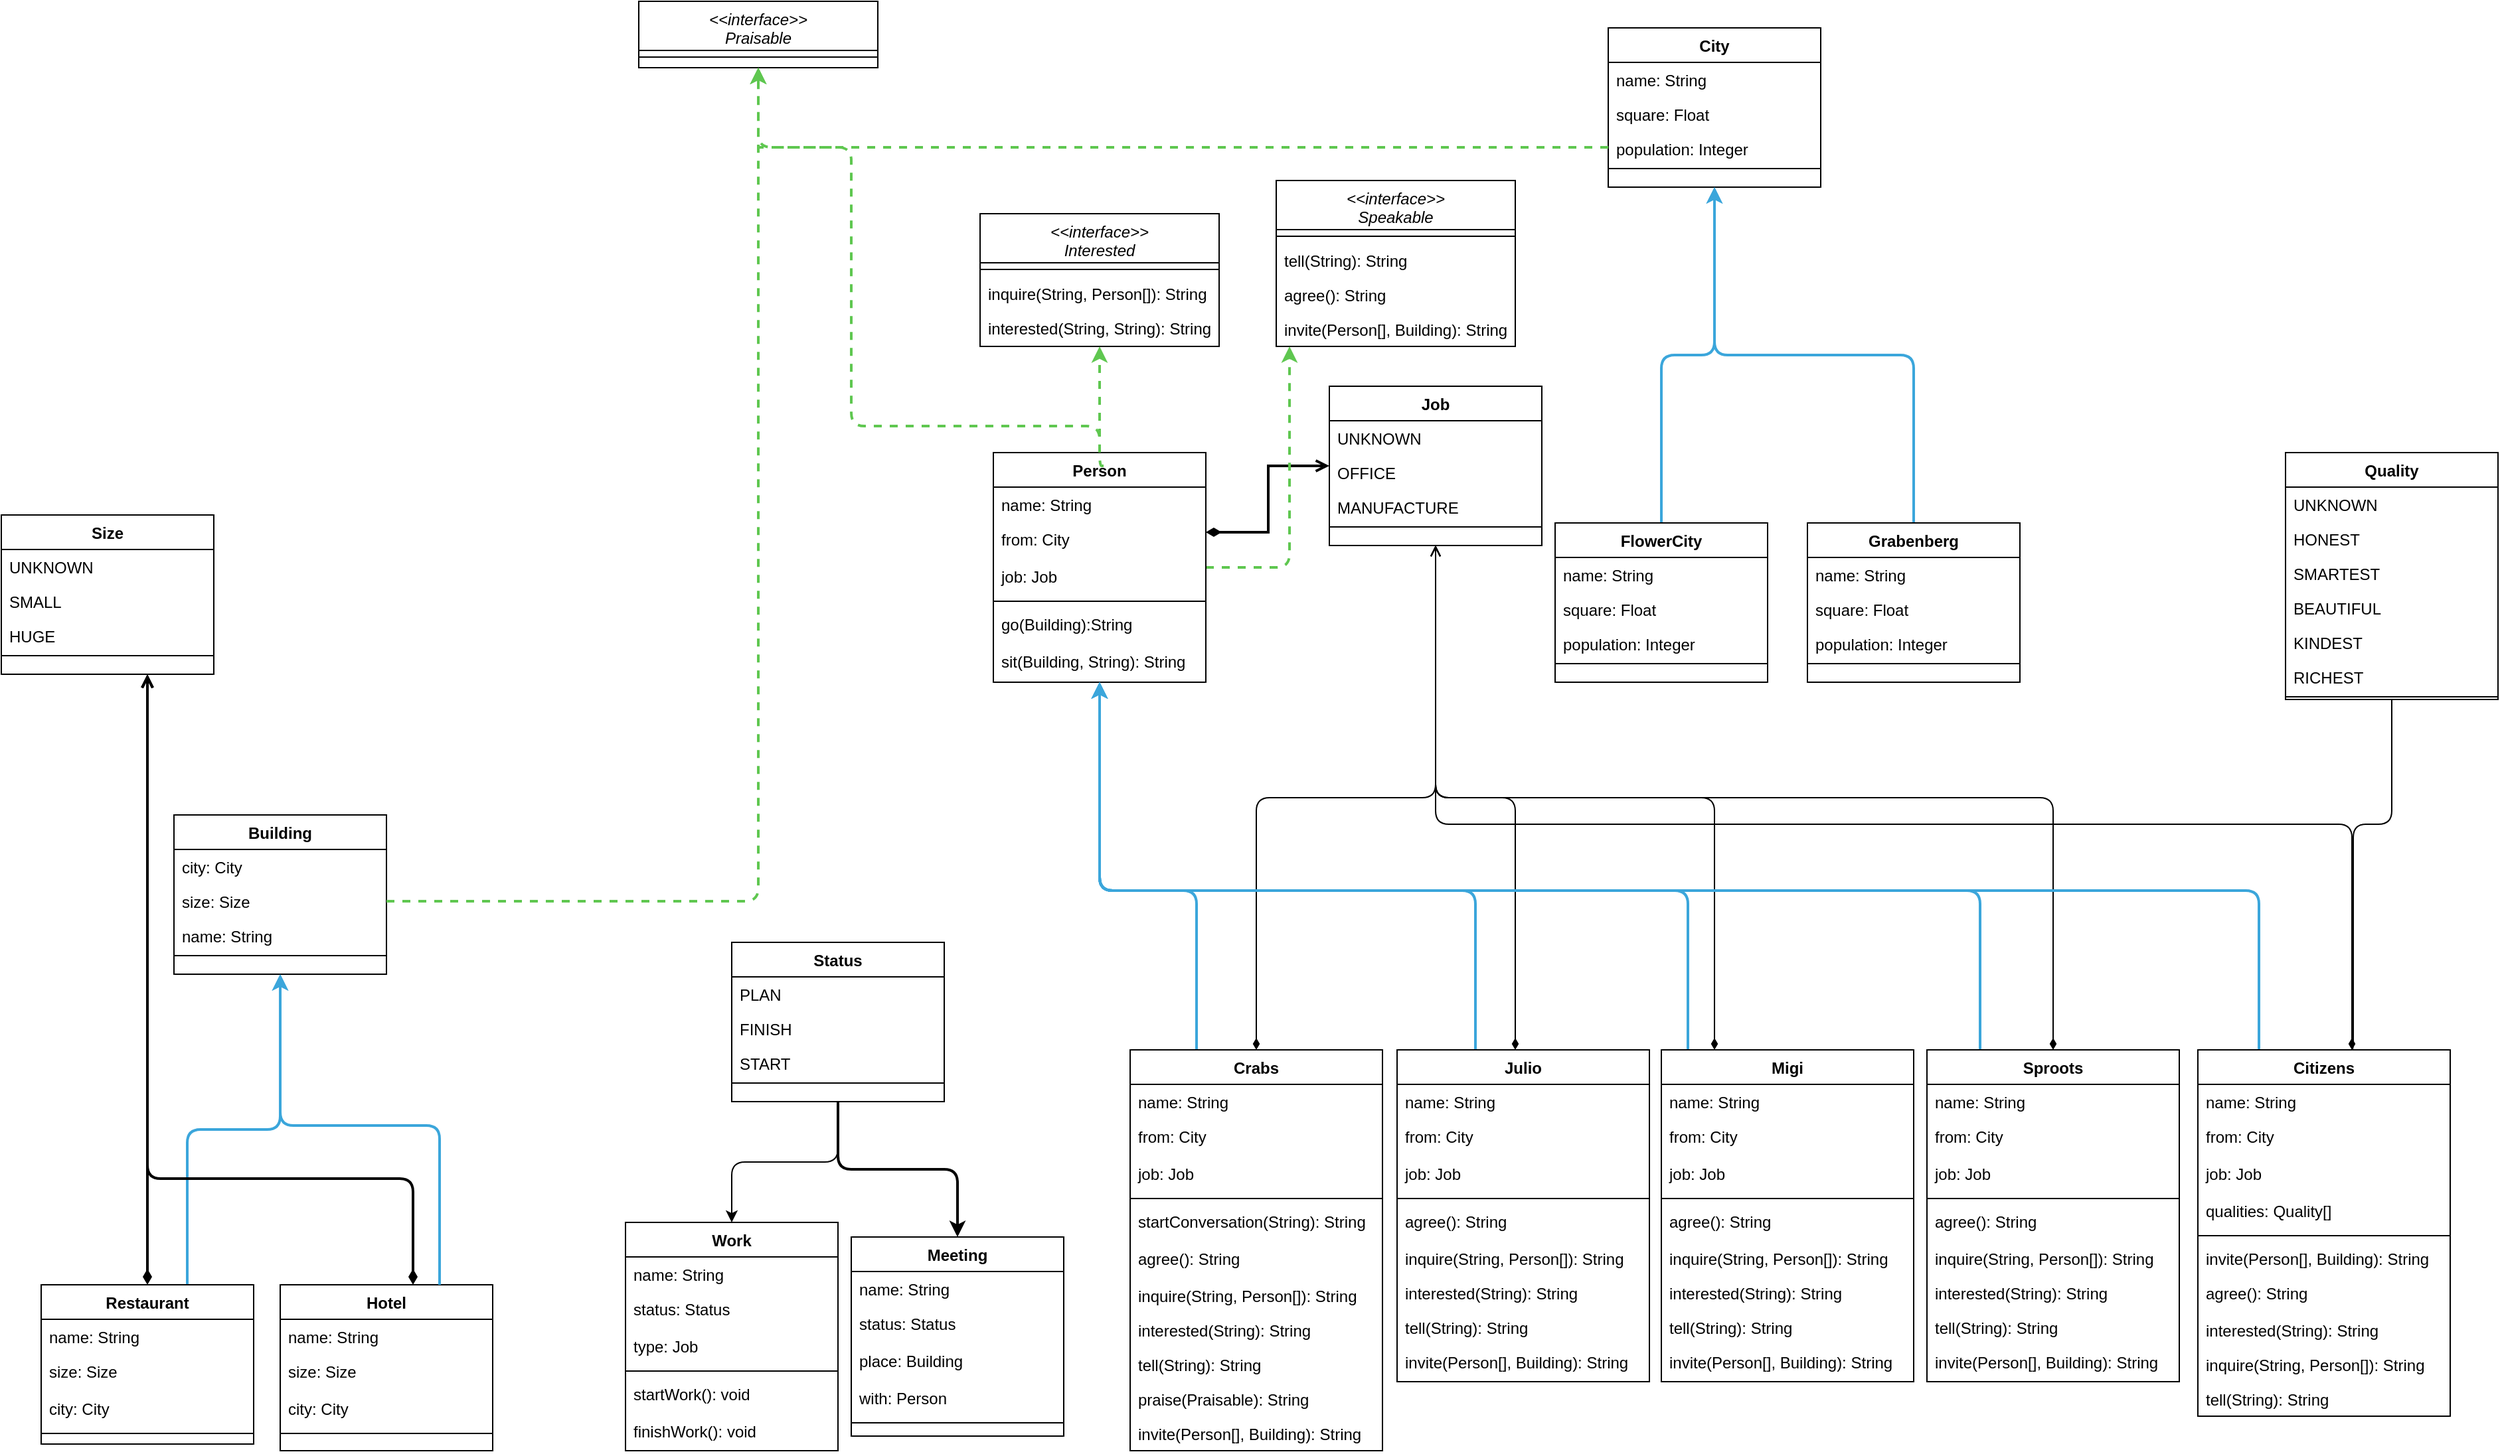 <mxfile version="21.3.0" type="device">
  <diagram id="C5RBs43oDa-KdzZeNtuy" name="Page-1">
    <mxGraphModel dx="2600" dy="1290" grid="1" gridSize="10" guides="1" tooltips="1" connect="1" arrows="1" fold="1" page="1" pageScale="1" pageWidth="827" pageHeight="1169" math="0" shadow="0">
      <root>
        <mxCell id="WIyWlLk6GJQsqaUBKTNV-0" />
        <mxCell id="WIyWlLk6GJQsqaUBKTNV-1" parent="WIyWlLk6GJQsqaUBKTNV-0" />
        <mxCell id="zkfFHV4jXpPFQw0GAbJ--0" value="Size" style="swimlane;fontStyle=1;align=center;verticalAlign=top;childLayout=stackLayout;horizontal=1;startSize=26;horizontalStack=0;resizeParent=1;resizeLast=0;collapsible=1;marginBottom=0;rounded=0;shadow=0;strokeWidth=1;" parent="WIyWlLk6GJQsqaUBKTNV-1" vertex="1">
          <mxGeometry x="80" y="427" width="160" height="120" as="geometry">
            <mxRectangle x="230" y="140" width="160" height="26" as="alternateBounds" />
          </mxGeometry>
        </mxCell>
        <mxCell id="zkfFHV4jXpPFQw0GAbJ--1" value="UNKNOWN" style="text;align=left;verticalAlign=top;spacingLeft=4;spacingRight=4;overflow=hidden;rotatable=0;points=[[0,0.5],[1,0.5]];portConstraint=eastwest;" parent="zkfFHV4jXpPFQw0GAbJ--0" vertex="1">
          <mxGeometry y="26" width="160" height="26" as="geometry" />
        </mxCell>
        <mxCell id="zkfFHV4jXpPFQw0GAbJ--2" value="SMALL" style="text;align=left;verticalAlign=top;spacingLeft=4;spacingRight=4;overflow=hidden;rotatable=0;points=[[0,0.5],[1,0.5]];portConstraint=eastwest;rounded=0;shadow=0;html=0;" parent="zkfFHV4jXpPFQw0GAbJ--0" vertex="1">
          <mxGeometry y="52" width="160" height="26" as="geometry" />
        </mxCell>
        <mxCell id="zkfFHV4jXpPFQw0GAbJ--3" value="HUGE" style="text;align=left;verticalAlign=top;spacingLeft=4;spacingRight=4;overflow=hidden;rotatable=0;points=[[0,0.5],[1,0.5]];portConstraint=eastwest;rounded=0;shadow=0;html=0;" parent="zkfFHV4jXpPFQw0GAbJ--0" vertex="1">
          <mxGeometry y="78" width="160" height="26" as="geometry" />
        </mxCell>
        <mxCell id="zkfFHV4jXpPFQw0GAbJ--4" value="" style="line;html=1;strokeWidth=1;align=left;verticalAlign=middle;spacingTop=-1;spacingLeft=3;spacingRight=3;rotatable=0;labelPosition=right;points=[];portConstraint=eastwest;" parent="zkfFHV4jXpPFQw0GAbJ--0" vertex="1">
          <mxGeometry y="104" width="160" height="4" as="geometry" />
        </mxCell>
        <mxCell id="5DvUG2Ao3t7L5OrohPpo-144" style="edgeStyle=orthogonalEdgeStyle;rounded=1;orthogonalLoop=1;jettySize=auto;html=1;entryX=0.5;entryY=1;entryDx=0;entryDy=0;fillColor=#dae8fc;strokeColor=#3BA6DB;strokeWidth=2;" edge="1" parent="WIyWlLk6GJQsqaUBKTNV-1" source="zkfFHV4jXpPFQw0GAbJ--6" target="5DvUG2Ao3t7L5OrohPpo-0">
          <mxGeometry relative="1" as="geometry">
            <Array as="points">
              <mxPoint x="220" y="890" />
              <mxPoint x="290" y="890" />
            </Array>
          </mxGeometry>
        </mxCell>
        <mxCell id="zkfFHV4jXpPFQw0GAbJ--6" value="Restaurant" style="swimlane;fontStyle=1;align=center;verticalAlign=top;childLayout=stackLayout;horizontal=1;startSize=26;horizontalStack=0;resizeParent=1;resizeLast=0;collapsible=1;marginBottom=0;rounded=0;shadow=0;strokeWidth=1;" parent="WIyWlLk6GJQsqaUBKTNV-1" vertex="1">
          <mxGeometry x="110" y="1007" width="160" height="120" as="geometry">
            <mxRectangle x="130" y="380" width="160" height="26" as="alternateBounds" />
          </mxGeometry>
        </mxCell>
        <mxCell id="zkfFHV4jXpPFQw0GAbJ--7" value="name: String" style="text;align=left;verticalAlign=top;spacingLeft=4;spacingRight=4;overflow=hidden;rotatable=0;points=[[0,0.5],[1,0.5]];portConstraint=eastwest;" parent="zkfFHV4jXpPFQw0GAbJ--6" vertex="1">
          <mxGeometry y="26" width="160" height="26" as="geometry" />
        </mxCell>
        <mxCell id="zkfFHV4jXpPFQw0GAbJ--8" value="size: Size" style="text;align=left;verticalAlign=top;spacingLeft=4;spacingRight=4;overflow=hidden;rotatable=0;points=[[0,0.5],[1,0.5]];portConstraint=eastwest;rounded=0;shadow=0;html=0;" parent="zkfFHV4jXpPFQw0GAbJ--6" vertex="1">
          <mxGeometry y="52" width="160" height="28" as="geometry" />
        </mxCell>
        <mxCell id="5DvUG2Ao3t7L5OrohPpo-5" value="city: City" style="text;align=left;verticalAlign=top;spacingLeft=4;spacingRight=4;overflow=hidden;rotatable=0;points=[[0,0.5],[1,0.5]];portConstraint=eastwest;rounded=0;shadow=0;html=0;" vertex="1" parent="zkfFHV4jXpPFQw0GAbJ--6">
          <mxGeometry y="80" width="160" height="28" as="geometry" />
        </mxCell>
        <mxCell id="zkfFHV4jXpPFQw0GAbJ--9" value="" style="line;html=1;strokeWidth=1;align=left;verticalAlign=middle;spacingTop=-1;spacingLeft=3;spacingRight=3;rotatable=0;labelPosition=right;points=[];portConstraint=eastwest;" parent="zkfFHV4jXpPFQw0GAbJ--6" vertex="1">
          <mxGeometry y="108" width="160" height="8" as="geometry" />
        </mxCell>
        <mxCell id="5DvUG2Ao3t7L5OrohPpo-0" value="Building" style="swimlane;fontStyle=1;align=center;verticalAlign=top;childLayout=stackLayout;horizontal=1;startSize=26;horizontalStack=0;resizeParent=1;resizeLast=0;collapsible=1;marginBottom=0;rounded=0;shadow=0;strokeWidth=1;" vertex="1" parent="WIyWlLk6GJQsqaUBKTNV-1">
          <mxGeometry x="210" y="653" width="160" height="120" as="geometry">
            <mxRectangle x="230" y="140" width="160" height="26" as="alternateBounds" />
          </mxGeometry>
        </mxCell>
        <mxCell id="5DvUG2Ao3t7L5OrohPpo-1" value="city: City   &#xa;" style="text;align=left;verticalAlign=top;spacingLeft=4;spacingRight=4;overflow=hidden;rotatable=0;points=[[0,0.5],[1,0.5]];portConstraint=eastwest;" vertex="1" parent="5DvUG2Ao3t7L5OrohPpo-0">
          <mxGeometry y="26" width="160" height="26" as="geometry" />
        </mxCell>
        <mxCell id="5DvUG2Ao3t7L5OrohPpo-2" value="size: Size" style="text;align=left;verticalAlign=top;spacingLeft=4;spacingRight=4;overflow=hidden;rotatable=0;points=[[0,0.5],[1,0.5]];portConstraint=eastwest;rounded=0;shadow=0;html=0;" vertex="1" parent="5DvUG2Ao3t7L5OrohPpo-0">
          <mxGeometry y="52" width="160" height="26" as="geometry" />
        </mxCell>
        <mxCell id="5DvUG2Ao3t7L5OrohPpo-3" value="name: String" style="text;align=left;verticalAlign=top;spacingLeft=4;spacingRight=4;overflow=hidden;rotatable=0;points=[[0,0.5],[1,0.5]];portConstraint=eastwest;rounded=0;shadow=0;html=0;" vertex="1" parent="5DvUG2Ao3t7L5OrohPpo-0">
          <mxGeometry y="78" width="160" height="26" as="geometry" />
        </mxCell>
        <mxCell id="5DvUG2Ao3t7L5OrohPpo-4" value="" style="line;html=1;strokeWidth=1;align=left;verticalAlign=middle;spacingTop=-1;spacingLeft=3;spacingRight=3;rotatable=0;labelPosition=right;points=[];portConstraint=eastwest;" vertex="1" parent="5DvUG2Ao3t7L5OrohPpo-0">
          <mxGeometry y="104" width="160" height="4" as="geometry" />
        </mxCell>
        <mxCell id="5DvUG2Ao3t7L5OrohPpo-6" value="Hotel" style="swimlane;fontStyle=1;align=center;verticalAlign=top;childLayout=stackLayout;horizontal=1;startSize=26;horizontalStack=0;resizeParent=1;resizeLast=0;collapsible=1;marginBottom=0;rounded=0;shadow=0;strokeWidth=1;" vertex="1" parent="WIyWlLk6GJQsqaUBKTNV-1">
          <mxGeometry x="290" y="1007" width="160" height="125" as="geometry">
            <mxRectangle x="130" y="380" width="160" height="26" as="alternateBounds" />
          </mxGeometry>
        </mxCell>
        <mxCell id="5DvUG2Ao3t7L5OrohPpo-7" value="name: String" style="text;align=left;verticalAlign=top;spacingLeft=4;spacingRight=4;overflow=hidden;rotatable=0;points=[[0,0.5],[1,0.5]];portConstraint=eastwest;" vertex="1" parent="5DvUG2Ao3t7L5OrohPpo-6">
          <mxGeometry y="26" width="160" height="26" as="geometry" />
        </mxCell>
        <mxCell id="5DvUG2Ao3t7L5OrohPpo-8" value="size: Size" style="text;align=left;verticalAlign=top;spacingLeft=4;spacingRight=4;overflow=hidden;rotatable=0;points=[[0,0.5],[1,0.5]];portConstraint=eastwest;rounded=0;shadow=0;html=0;" vertex="1" parent="5DvUG2Ao3t7L5OrohPpo-6">
          <mxGeometry y="52" width="160" height="28" as="geometry" />
        </mxCell>
        <mxCell id="5DvUG2Ao3t7L5OrohPpo-9" value="city: City" style="text;align=left;verticalAlign=top;spacingLeft=4;spacingRight=4;overflow=hidden;rotatable=0;points=[[0,0.5],[1,0.5]];portConstraint=eastwest;rounded=0;shadow=0;html=0;" vertex="1" parent="5DvUG2Ao3t7L5OrohPpo-6">
          <mxGeometry y="80" width="160" height="28" as="geometry" />
        </mxCell>
        <mxCell id="5DvUG2Ao3t7L5OrohPpo-10" value="" style="line;html=1;strokeWidth=1;align=left;verticalAlign=middle;spacingTop=-1;spacingLeft=3;spacingRight=3;rotatable=0;labelPosition=right;points=[];portConstraint=eastwest;" vertex="1" parent="5DvUG2Ao3t7L5OrohPpo-6">
          <mxGeometry y="108" width="160" height="8" as="geometry" />
        </mxCell>
        <mxCell id="5DvUG2Ao3t7L5OrohPpo-13" value="City" style="swimlane;fontStyle=1;align=center;verticalAlign=top;childLayout=stackLayout;horizontal=1;startSize=26;horizontalStack=0;resizeParent=1;resizeLast=0;collapsible=1;marginBottom=0;rounded=0;shadow=0;strokeWidth=1;" vertex="1" parent="WIyWlLk6GJQsqaUBKTNV-1">
          <mxGeometry x="1290" y="60" width="160" height="120" as="geometry">
            <mxRectangle x="230" y="140" width="160" height="26" as="alternateBounds" />
          </mxGeometry>
        </mxCell>
        <mxCell id="5DvUG2Ao3t7L5OrohPpo-14" value="name: String" style="text;align=left;verticalAlign=top;spacingLeft=4;spacingRight=4;overflow=hidden;rotatable=0;points=[[0,0.5],[1,0.5]];portConstraint=eastwest;" vertex="1" parent="5DvUG2Ao3t7L5OrohPpo-13">
          <mxGeometry y="26" width="160" height="26" as="geometry" />
        </mxCell>
        <mxCell id="5DvUG2Ao3t7L5OrohPpo-15" value="square: Float" style="text;align=left;verticalAlign=top;spacingLeft=4;spacingRight=4;overflow=hidden;rotatable=0;points=[[0,0.5],[1,0.5]];portConstraint=eastwest;rounded=0;shadow=0;html=0;" vertex="1" parent="5DvUG2Ao3t7L5OrohPpo-13">
          <mxGeometry y="52" width="160" height="26" as="geometry" />
        </mxCell>
        <mxCell id="5DvUG2Ao3t7L5OrohPpo-16" value="population: Integer " style="text;align=left;verticalAlign=top;spacingLeft=4;spacingRight=4;overflow=hidden;rotatable=0;points=[[0,0.5],[1,0.5]];portConstraint=eastwest;rounded=0;shadow=0;html=0;" vertex="1" parent="5DvUG2Ao3t7L5OrohPpo-13">
          <mxGeometry y="78" width="160" height="26" as="geometry" />
        </mxCell>
        <mxCell id="5DvUG2Ao3t7L5OrohPpo-17" value="" style="line;html=1;strokeWidth=1;align=left;verticalAlign=middle;spacingTop=-1;spacingLeft=3;spacingRight=3;rotatable=0;labelPosition=right;points=[];portConstraint=eastwest;" vertex="1" parent="5DvUG2Ao3t7L5OrohPpo-13">
          <mxGeometry y="104" width="160" height="4" as="geometry" />
        </mxCell>
        <mxCell id="5DvUG2Ao3t7L5OrohPpo-155" style="edgeStyle=orthogonalEdgeStyle;rounded=0;orthogonalLoop=1;jettySize=auto;html=1;endArrow=diamondThin;endFill=1;startArrow=open;startFill=0;strokeWidth=2;" edge="1" parent="WIyWlLk6GJQsqaUBKTNV-1" source="5DvUG2Ao3t7L5OrohPpo-18" target="5DvUG2Ao3t7L5OrohPpo-69">
          <mxGeometry relative="1" as="geometry">
            <Array as="points">
              <mxPoint x="1034" y="390" />
              <mxPoint x="1034" y="440" />
            </Array>
          </mxGeometry>
        </mxCell>
        <mxCell id="5DvUG2Ao3t7L5OrohPpo-18" value="Job" style="swimlane;fontStyle=1;align=center;verticalAlign=top;childLayout=stackLayout;horizontal=1;startSize=26;horizontalStack=0;resizeParent=1;resizeLast=0;collapsible=1;marginBottom=0;rounded=0;shadow=0;strokeWidth=1;" vertex="1" parent="WIyWlLk6GJQsqaUBKTNV-1">
          <mxGeometry x="1080" y="330" width="160" height="120" as="geometry">
            <mxRectangle x="230" y="140" width="160" height="26" as="alternateBounds" />
          </mxGeometry>
        </mxCell>
        <mxCell id="5DvUG2Ao3t7L5OrohPpo-19" value="UNKNOWN" style="text;align=left;verticalAlign=top;spacingLeft=4;spacingRight=4;overflow=hidden;rotatable=0;points=[[0,0.5],[1,0.5]];portConstraint=eastwest;" vertex="1" parent="5DvUG2Ao3t7L5OrohPpo-18">
          <mxGeometry y="26" width="160" height="26" as="geometry" />
        </mxCell>
        <mxCell id="5DvUG2Ao3t7L5OrohPpo-20" value="OFFICE" style="text;align=left;verticalAlign=top;spacingLeft=4;spacingRight=4;overflow=hidden;rotatable=0;points=[[0,0.5],[1,0.5]];portConstraint=eastwest;rounded=0;shadow=0;html=0;" vertex="1" parent="5DvUG2Ao3t7L5OrohPpo-18">
          <mxGeometry y="52" width="160" height="26" as="geometry" />
        </mxCell>
        <mxCell id="5DvUG2Ao3t7L5OrohPpo-21" value="MANUFACTURE" style="text;align=left;verticalAlign=top;spacingLeft=4;spacingRight=4;overflow=hidden;rotatable=0;points=[[0,0.5],[1,0.5]];portConstraint=eastwest;rounded=0;shadow=0;html=0;" vertex="1" parent="5DvUG2Ao3t7L5OrohPpo-18">
          <mxGeometry y="78" width="160" height="26" as="geometry" />
        </mxCell>
        <mxCell id="5DvUG2Ao3t7L5OrohPpo-22" value="" style="line;html=1;strokeWidth=1;align=left;verticalAlign=middle;spacingTop=-1;spacingLeft=3;spacingRight=3;rotatable=0;labelPosition=right;points=[];portConstraint=eastwest;" vertex="1" parent="5DvUG2Ao3t7L5OrohPpo-18">
          <mxGeometry y="104" width="160" height="4" as="geometry" />
        </mxCell>
        <mxCell id="5DvUG2Ao3t7L5OrohPpo-23" value="&lt;&lt;interface&gt;&gt;&#xa;Speakable" style="swimlane;fontStyle=2;align=center;verticalAlign=top;childLayout=stackLayout;horizontal=1;startSize=37;horizontalStack=0;resizeParent=1;resizeLast=0;collapsible=1;marginBottom=0;rounded=0;shadow=0;strokeWidth=1;" vertex="1" parent="WIyWlLk6GJQsqaUBKTNV-1">
          <mxGeometry x="1040" y="175" width="180" height="125" as="geometry">
            <mxRectangle x="230" y="140" width="160" height="26" as="alternateBounds" />
          </mxGeometry>
        </mxCell>
        <mxCell id="5DvUG2Ao3t7L5OrohPpo-27" value="" style="line;html=1;strokeWidth=1;align=left;verticalAlign=middle;spacingTop=-1;spacingLeft=3;spacingRight=3;rotatable=0;labelPosition=right;points=[];portConstraint=eastwest;" vertex="1" parent="5DvUG2Ao3t7L5OrohPpo-23">
          <mxGeometry y="37" width="180" height="10" as="geometry" />
        </mxCell>
        <mxCell id="5DvUG2Ao3t7L5OrohPpo-28" value="tell(String): String" style="text;align=left;verticalAlign=top;spacingLeft=4;spacingRight=4;overflow=hidden;rotatable=0;points=[[0,0.5],[1,0.5]];portConstraint=eastwest;" vertex="1" parent="5DvUG2Ao3t7L5OrohPpo-23">
          <mxGeometry y="47" width="180" height="26" as="geometry" />
        </mxCell>
        <mxCell id="5DvUG2Ao3t7L5OrohPpo-29" value="agree(): String" style="text;align=left;verticalAlign=top;spacingLeft=4;spacingRight=4;overflow=hidden;rotatable=0;points=[[0,0.5],[1,0.5]];portConstraint=eastwest;" vertex="1" parent="5DvUG2Ao3t7L5OrohPpo-23">
          <mxGeometry y="73" width="180" height="26" as="geometry" />
        </mxCell>
        <mxCell id="5DvUG2Ao3t7L5OrohPpo-30" value="invite(Person[], Building): String" style="text;align=left;verticalAlign=top;spacingLeft=4;spacingRight=4;overflow=hidden;rotatable=0;points=[[0,0.5],[1,0.5]];portConstraint=eastwest;" vertex="1" parent="5DvUG2Ao3t7L5OrohPpo-23">
          <mxGeometry y="99" width="180" height="26" as="geometry" />
        </mxCell>
        <mxCell id="5DvUG2Ao3t7L5OrohPpo-31" value="&lt;&lt;interface&gt;&gt;&#xa;Interested" style="swimlane;fontStyle=2;align=center;verticalAlign=top;childLayout=stackLayout;horizontal=1;startSize=37;horizontalStack=0;resizeParent=1;resizeLast=0;collapsible=1;marginBottom=0;rounded=0;shadow=0;strokeWidth=1;" vertex="1" parent="WIyWlLk6GJQsqaUBKTNV-1">
          <mxGeometry x="817" y="200" width="180" height="100" as="geometry">
            <mxRectangle x="230" y="140" width="160" height="26" as="alternateBounds" />
          </mxGeometry>
        </mxCell>
        <mxCell id="5DvUG2Ao3t7L5OrohPpo-32" value="" style="line;html=1;strokeWidth=1;align=left;verticalAlign=middle;spacingTop=-1;spacingLeft=3;spacingRight=3;rotatable=0;labelPosition=right;points=[];portConstraint=eastwest;" vertex="1" parent="5DvUG2Ao3t7L5OrohPpo-31">
          <mxGeometry y="37" width="180" height="10" as="geometry" />
        </mxCell>
        <mxCell id="5DvUG2Ao3t7L5OrohPpo-33" value="inquire(String, Person[]): String" style="text;align=left;verticalAlign=top;spacingLeft=4;spacingRight=4;overflow=hidden;rotatable=0;points=[[0,0.5],[1,0.5]];portConstraint=eastwest;" vertex="1" parent="5DvUG2Ao3t7L5OrohPpo-31">
          <mxGeometry y="47" width="180" height="26" as="geometry" />
        </mxCell>
        <mxCell id="5DvUG2Ao3t7L5OrohPpo-34" value="interested(String, String): String" style="text;align=left;verticalAlign=top;spacingLeft=4;spacingRight=4;overflow=hidden;rotatable=0;points=[[0,0.5],[1,0.5]];portConstraint=eastwest;" vertex="1" parent="5DvUG2Ao3t7L5OrohPpo-31">
          <mxGeometry y="73" width="180" height="26" as="geometry" />
        </mxCell>
        <mxCell id="5DvUG2Ao3t7L5OrohPpo-36" value="&lt;&lt;interface&gt;&gt;&#xa;Praisable" style="swimlane;fontStyle=2;align=center;verticalAlign=top;childLayout=stackLayout;horizontal=1;startSize=37;horizontalStack=0;resizeParent=1;resizeLast=0;collapsible=1;marginBottom=0;rounded=0;shadow=0;strokeWidth=1;" vertex="1" parent="WIyWlLk6GJQsqaUBKTNV-1">
          <mxGeometry x="560" y="40" width="180" height="50" as="geometry">
            <mxRectangle x="230" y="140" width="160" height="26" as="alternateBounds" />
          </mxGeometry>
        </mxCell>
        <mxCell id="5DvUG2Ao3t7L5OrohPpo-37" value="" style="line;html=1;strokeWidth=1;align=left;verticalAlign=middle;spacingTop=-1;spacingLeft=3;spacingRight=3;rotatable=0;labelPosition=right;points=[];portConstraint=eastwest;" vertex="1" parent="5DvUG2Ao3t7L5OrohPpo-36">
          <mxGeometry y="37" width="180" height="10" as="geometry" />
        </mxCell>
        <mxCell id="5DvUG2Ao3t7L5OrohPpo-147" style="edgeStyle=orthogonalEdgeStyle;rounded=1;orthogonalLoop=1;jettySize=auto;html=1;entryX=0.5;entryY=0;entryDx=0;entryDy=0;" edge="1" parent="WIyWlLk6GJQsqaUBKTNV-1" source="5DvUG2Ao3t7L5OrohPpo-40" target="5DvUG2Ao3t7L5OrohPpo-54">
          <mxGeometry relative="1" as="geometry" />
        </mxCell>
        <mxCell id="5DvUG2Ao3t7L5OrohPpo-148" style="edgeStyle=orthogonalEdgeStyle;rounded=1;orthogonalLoop=1;jettySize=auto;html=1;entryX=0.5;entryY=0;entryDx=0;entryDy=0;strokeWidth=2;" edge="1" parent="WIyWlLk6GJQsqaUBKTNV-1" source="5DvUG2Ao3t7L5OrohPpo-40" target="5DvUG2Ao3t7L5OrohPpo-61">
          <mxGeometry relative="1" as="geometry" />
        </mxCell>
        <mxCell id="5DvUG2Ao3t7L5OrohPpo-40" value="Status" style="swimlane;fontStyle=1;align=center;verticalAlign=top;childLayout=stackLayout;horizontal=1;startSize=26;horizontalStack=0;resizeParent=1;resizeLast=0;collapsible=1;marginBottom=0;rounded=0;shadow=0;strokeWidth=1;" vertex="1" parent="WIyWlLk6GJQsqaUBKTNV-1">
          <mxGeometry x="630" y="749" width="160" height="120" as="geometry">
            <mxRectangle x="230" y="140" width="160" height="26" as="alternateBounds" />
          </mxGeometry>
        </mxCell>
        <mxCell id="5DvUG2Ao3t7L5OrohPpo-41" value="PLAN" style="text;align=left;verticalAlign=top;spacingLeft=4;spacingRight=4;overflow=hidden;rotatable=0;points=[[0,0.5],[1,0.5]];portConstraint=eastwest;" vertex="1" parent="5DvUG2Ao3t7L5OrohPpo-40">
          <mxGeometry y="26" width="160" height="26" as="geometry" />
        </mxCell>
        <mxCell id="5DvUG2Ao3t7L5OrohPpo-42" value="FINISH" style="text;align=left;verticalAlign=top;spacingLeft=4;spacingRight=4;overflow=hidden;rotatable=0;points=[[0,0.5],[1,0.5]];portConstraint=eastwest;rounded=0;shadow=0;html=0;" vertex="1" parent="5DvUG2Ao3t7L5OrohPpo-40">
          <mxGeometry y="52" width="160" height="26" as="geometry" />
        </mxCell>
        <mxCell id="5DvUG2Ao3t7L5OrohPpo-43" value="START" style="text;align=left;verticalAlign=top;spacingLeft=4;spacingRight=4;overflow=hidden;rotatable=0;points=[[0,0.5],[1,0.5]];portConstraint=eastwest;rounded=0;shadow=0;html=0;" vertex="1" parent="5DvUG2Ao3t7L5OrohPpo-40">
          <mxGeometry y="78" width="160" height="26" as="geometry" />
        </mxCell>
        <mxCell id="5DvUG2Ao3t7L5OrohPpo-44" value="" style="line;html=1;strokeWidth=1;align=left;verticalAlign=middle;spacingTop=-1;spacingLeft=3;spacingRight=3;rotatable=0;labelPosition=right;points=[];portConstraint=eastwest;" vertex="1" parent="5DvUG2Ao3t7L5OrohPpo-40">
          <mxGeometry y="104" width="160" height="4" as="geometry" />
        </mxCell>
        <mxCell id="5DvUG2Ao3t7L5OrohPpo-168" style="edgeStyle=orthogonalEdgeStyle;rounded=1;orthogonalLoop=1;jettySize=auto;html=1;endArrow=none;endFill=0;" edge="1" parent="WIyWlLk6GJQsqaUBKTNV-1" source="5DvUG2Ao3t7L5OrohPpo-45">
          <mxGeometry relative="1" as="geometry">
            <mxPoint x="1850" y="720" as="targetPoint" />
            <Array as="points">
              <mxPoint x="1880" y="660" />
              <mxPoint x="1851" y="660" />
              <mxPoint x="1851" y="830" />
              <mxPoint x="1850" y="830" />
            </Array>
          </mxGeometry>
        </mxCell>
        <mxCell id="5DvUG2Ao3t7L5OrohPpo-45" value="Quality" style="swimlane;fontStyle=1;align=center;verticalAlign=top;childLayout=stackLayout;horizontal=1;startSize=26;horizontalStack=0;resizeParent=1;resizeLast=0;collapsible=1;marginBottom=0;rounded=0;shadow=0;strokeWidth=1;" vertex="1" parent="WIyWlLk6GJQsqaUBKTNV-1">
          <mxGeometry x="1800" y="380" width="160" height="186" as="geometry">
            <mxRectangle x="230" y="140" width="160" height="26" as="alternateBounds" />
          </mxGeometry>
        </mxCell>
        <mxCell id="5DvUG2Ao3t7L5OrohPpo-52" value="UNKNOWN" style="text;align=left;verticalAlign=top;spacingLeft=4;spacingRight=4;overflow=hidden;rotatable=0;points=[[0,0.5],[1,0.5]];portConstraint=eastwest;rounded=0;shadow=0;html=0;" vertex="1" parent="5DvUG2Ao3t7L5OrohPpo-45">
          <mxGeometry y="26" width="160" height="26" as="geometry" />
        </mxCell>
        <mxCell id="5DvUG2Ao3t7L5OrohPpo-46" value="HONEST" style="text;align=left;verticalAlign=top;spacingLeft=4;spacingRight=4;overflow=hidden;rotatable=0;points=[[0,0.5],[1,0.5]];portConstraint=eastwest;" vertex="1" parent="5DvUG2Ao3t7L5OrohPpo-45">
          <mxGeometry y="52" width="160" height="26" as="geometry" />
        </mxCell>
        <mxCell id="5DvUG2Ao3t7L5OrohPpo-47" value="SMARTEST" style="text;align=left;verticalAlign=top;spacingLeft=4;spacingRight=4;overflow=hidden;rotatable=0;points=[[0,0.5],[1,0.5]];portConstraint=eastwest;rounded=0;shadow=0;html=0;" vertex="1" parent="5DvUG2Ao3t7L5OrohPpo-45">
          <mxGeometry y="78" width="160" height="26" as="geometry" />
        </mxCell>
        <mxCell id="5DvUG2Ao3t7L5OrohPpo-48" value="BEAUTIFUL" style="text;align=left;verticalAlign=top;spacingLeft=4;spacingRight=4;overflow=hidden;rotatable=0;points=[[0,0.5],[1,0.5]];portConstraint=eastwest;rounded=0;shadow=0;html=0;" vertex="1" parent="5DvUG2Ao3t7L5OrohPpo-45">
          <mxGeometry y="104" width="160" height="26" as="geometry" />
        </mxCell>
        <mxCell id="5DvUG2Ao3t7L5OrohPpo-51" value="KINDEST" style="text;align=left;verticalAlign=top;spacingLeft=4;spacingRight=4;overflow=hidden;rotatable=0;points=[[0,0.5],[1,0.5]];portConstraint=eastwest;rounded=0;shadow=0;html=0;" vertex="1" parent="5DvUG2Ao3t7L5OrohPpo-45">
          <mxGeometry y="130" width="160" height="26" as="geometry" />
        </mxCell>
        <mxCell id="5DvUG2Ao3t7L5OrohPpo-53" value="RICHEST" style="text;align=left;verticalAlign=top;spacingLeft=4;spacingRight=4;overflow=hidden;rotatable=0;points=[[0,0.5],[1,0.5]];portConstraint=eastwest;rounded=0;shadow=0;html=0;" vertex="1" parent="5DvUG2Ao3t7L5OrohPpo-45">
          <mxGeometry y="156" width="160" height="26" as="geometry" />
        </mxCell>
        <mxCell id="5DvUG2Ao3t7L5OrohPpo-49" value="" style="line;html=1;strokeWidth=1;align=left;verticalAlign=middle;spacingTop=-1;spacingLeft=3;spacingRight=3;rotatable=0;labelPosition=right;points=[];portConstraint=eastwest;" vertex="1" parent="5DvUG2Ao3t7L5OrohPpo-45">
          <mxGeometry y="182" width="160" height="4" as="geometry" />
        </mxCell>
        <mxCell id="5DvUG2Ao3t7L5OrohPpo-54" value="Work" style="swimlane;fontStyle=1;align=center;verticalAlign=top;childLayout=stackLayout;horizontal=1;startSize=26;horizontalStack=0;resizeParent=1;resizeLast=0;collapsible=1;marginBottom=0;rounded=0;shadow=0;strokeWidth=1;" vertex="1" parent="WIyWlLk6GJQsqaUBKTNV-1">
          <mxGeometry x="550" y="960" width="160" height="172" as="geometry">
            <mxRectangle x="130" y="380" width="160" height="26" as="alternateBounds" />
          </mxGeometry>
        </mxCell>
        <mxCell id="5DvUG2Ao3t7L5OrohPpo-55" value="name: String" style="text;align=left;verticalAlign=top;spacingLeft=4;spacingRight=4;overflow=hidden;rotatable=0;points=[[0,0.5],[1,0.5]];portConstraint=eastwest;" vertex="1" parent="5DvUG2Ao3t7L5OrohPpo-54">
          <mxGeometry y="26" width="160" height="26" as="geometry" />
        </mxCell>
        <mxCell id="5DvUG2Ao3t7L5OrohPpo-56" value="status: Status" style="text;align=left;verticalAlign=top;spacingLeft=4;spacingRight=4;overflow=hidden;rotatable=0;points=[[0,0.5],[1,0.5]];portConstraint=eastwest;rounded=0;shadow=0;html=0;" vertex="1" parent="5DvUG2Ao3t7L5OrohPpo-54">
          <mxGeometry y="52" width="160" height="28" as="geometry" />
        </mxCell>
        <mxCell id="5DvUG2Ao3t7L5OrohPpo-57" value="type: Job" style="text;align=left;verticalAlign=top;spacingLeft=4;spacingRight=4;overflow=hidden;rotatable=0;points=[[0,0.5],[1,0.5]];portConstraint=eastwest;rounded=0;shadow=0;html=0;" vertex="1" parent="5DvUG2Ao3t7L5OrohPpo-54">
          <mxGeometry y="80" width="160" height="28" as="geometry" />
        </mxCell>
        <mxCell id="5DvUG2Ao3t7L5OrohPpo-58" value="" style="line;html=1;strokeWidth=1;align=left;verticalAlign=middle;spacingTop=-1;spacingLeft=3;spacingRight=3;rotatable=0;labelPosition=right;points=[];portConstraint=eastwest;" vertex="1" parent="5DvUG2Ao3t7L5OrohPpo-54">
          <mxGeometry y="108" width="160" height="8" as="geometry" />
        </mxCell>
        <mxCell id="5DvUG2Ao3t7L5OrohPpo-60" value="startWork(): void" style="text;align=left;verticalAlign=top;spacingLeft=4;spacingRight=4;overflow=hidden;rotatable=0;points=[[0,0.5],[1,0.5]];portConstraint=eastwest;rounded=0;shadow=0;html=0;" vertex="1" parent="5DvUG2Ao3t7L5OrohPpo-54">
          <mxGeometry y="116" width="160" height="28" as="geometry" />
        </mxCell>
        <mxCell id="5DvUG2Ao3t7L5OrohPpo-59" value="finishWork(): void" style="text;align=left;verticalAlign=top;spacingLeft=4;spacingRight=4;overflow=hidden;rotatable=0;points=[[0,0.5],[1,0.5]];portConstraint=eastwest;rounded=0;shadow=0;html=0;" vertex="1" parent="5DvUG2Ao3t7L5OrohPpo-54">
          <mxGeometry y="144" width="160" height="28" as="geometry" />
        </mxCell>
        <mxCell id="5DvUG2Ao3t7L5OrohPpo-61" value="Meeting" style="swimlane;fontStyle=1;align=center;verticalAlign=top;childLayout=stackLayout;horizontal=1;startSize=26;horizontalStack=0;resizeParent=1;resizeLast=0;collapsible=1;marginBottom=0;rounded=0;shadow=0;strokeWidth=1;" vertex="1" parent="WIyWlLk6GJQsqaUBKTNV-1">
          <mxGeometry x="720" y="971" width="160" height="150" as="geometry">
            <mxRectangle x="130" y="380" width="160" height="26" as="alternateBounds" />
          </mxGeometry>
        </mxCell>
        <mxCell id="5DvUG2Ao3t7L5OrohPpo-62" value="name: String" style="text;align=left;verticalAlign=top;spacingLeft=4;spacingRight=4;overflow=hidden;rotatable=0;points=[[0,0.5],[1,0.5]];portConstraint=eastwest;" vertex="1" parent="5DvUG2Ao3t7L5OrohPpo-61">
          <mxGeometry y="26" width="160" height="26" as="geometry" />
        </mxCell>
        <mxCell id="5DvUG2Ao3t7L5OrohPpo-63" value="status: Status" style="text;align=left;verticalAlign=top;spacingLeft=4;spacingRight=4;overflow=hidden;rotatable=0;points=[[0,0.5],[1,0.5]];portConstraint=eastwest;rounded=0;shadow=0;html=0;" vertex="1" parent="5DvUG2Ao3t7L5OrohPpo-61">
          <mxGeometry y="52" width="160" height="28" as="geometry" />
        </mxCell>
        <mxCell id="5DvUG2Ao3t7L5OrohPpo-64" value="place: Building" style="text;align=left;verticalAlign=top;spacingLeft=4;spacingRight=4;overflow=hidden;rotatable=0;points=[[0,0.5],[1,0.5]];portConstraint=eastwest;rounded=0;shadow=0;html=0;" vertex="1" parent="5DvUG2Ao3t7L5OrohPpo-61">
          <mxGeometry y="80" width="160" height="28" as="geometry" />
        </mxCell>
        <mxCell id="5DvUG2Ao3t7L5OrohPpo-68" value="with: Person" style="text;align=left;verticalAlign=top;spacingLeft=4;spacingRight=4;overflow=hidden;rotatable=0;points=[[0,0.5],[1,0.5]];portConstraint=eastwest;rounded=0;shadow=0;html=0;" vertex="1" parent="5DvUG2Ao3t7L5OrohPpo-61">
          <mxGeometry y="108" width="160" height="28" as="geometry" />
        </mxCell>
        <mxCell id="5DvUG2Ao3t7L5OrohPpo-65" value="" style="line;html=1;strokeWidth=1;align=left;verticalAlign=middle;spacingTop=-1;spacingLeft=3;spacingRight=3;rotatable=0;labelPosition=right;points=[];portConstraint=eastwest;" vertex="1" parent="5DvUG2Ao3t7L5OrohPpo-61">
          <mxGeometry y="136" width="160" height="8" as="geometry" />
        </mxCell>
        <mxCell id="5DvUG2Ao3t7L5OrohPpo-150" style="edgeStyle=orthogonalEdgeStyle;rounded=1;orthogonalLoop=1;jettySize=auto;html=1;fillColor=#d5e8d4;strokeColor=#5FC750;dashed=1;strokeWidth=2;" edge="1" parent="WIyWlLk6GJQsqaUBKTNV-1" source="5DvUG2Ao3t7L5OrohPpo-69" target="5DvUG2Ao3t7L5OrohPpo-23">
          <mxGeometry relative="1" as="geometry">
            <Array as="points">
              <mxPoint x="1050" y="467" />
            </Array>
          </mxGeometry>
        </mxCell>
        <mxCell id="5DvUG2Ao3t7L5OrohPpo-151" style="edgeStyle=orthogonalEdgeStyle;rounded=1;orthogonalLoop=1;jettySize=auto;html=1;fillColor=#d5e8d4;strokeColor=#5FC750;dashed=1;strokeWidth=2;" edge="1" parent="WIyWlLk6GJQsqaUBKTNV-1" source="5DvUG2Ao3t7L5OrohPpo-69" target="5DvUG2Ao3t7L5OrohPpo-31">
          <mxGeometry relative="1" as="geometry">
            <mxPoint x="790" y="420" as="targetPoint" />
            <Array as="points" />
          </mxGeometry>
        </mxCell>
        <mxCell id="5DvUG2Ao3t7L5OrohPpo-69" value="Person" style="swimlane;fontStyle=1;align=center;verticalAlign=top;childLayout=stackLayout;horizontal=1;startSize=26;horizontalStack=0;resizeParent=1;resizeLast=0;collapsible=1;marginBottom=0;rounded=0;shadow=0;strokeWidth=1;" vertex="1" parent="WIyWlLk6GJQsqaUBKTNV-1">
          <mxGeometry x="827" y="380" width="160" height="173" as="geometry">
            <mxRectangle x="130" y="380" width="160" height="26" as="alternateBounds" />
          </mxGeometry>
        </mxCell>
        <mxCell id="5DvUG2Ao3t7L5OrohPpo-70" value="name: String" style="text;align=left;verticalAlign=top;spacingLeft=4;spacingRight=4;overflow=hidden;rotatable=0;points=[[0,0.5],[1,0.5]];portConstraint=eastwest;" vertex="1" parent="5DvUG2Ao3t7L5OrohPpo-69">
          <mxGeometry y="26" width="160" height="26" as="geometry" />
        </mxCell>
        <mxCell id="5DvUG2Ao3t7L5OrohPpo-71" value="from: City" style="text;align=left;verticalAlign=top;spacingLeft=4;spacingRight=4;overflow=hidden;rotatable=0;points=[[0,0.5],[1,0.5]];portConstraint=eastwest;rounded=0;shadow=0;html=0;" vertex="1" parent="5DvUG2Ao3t7L5OrohPpo-69">
          <mxGeometry y="52" width="160" height="28" as="geometry" />
        </mxCell>
        <mxCell id="5DvUG2Ao3t7L5OrohPpo-72" value="job: Job" style="text;align=left;verticalAlign=top;spacingLeft=4;spacingRight=4;overflow=hidden;rotatable=0;points=[[0,0.5],[1,0.5]];portConstraint=eastwest;rounded=0;shadow=0;html=0;" vertex="1" parent="5DvUG2Ao3t7L5OrohPpo-69">
          <mxGeometry y="80" width="160" height="28" as="geometry" />
        </mxCell>
        <mxCell id="5DvUG2Ao3t7L5OrohPpo-73" value="" style="line;html=1;strokeWidth=1;align=left;verticalAlign=middle;spacingTop=-1;spacingLeft=3;spacingRight=3;rotatable=0;labelPosition=right;points=[];portConstraint=eastwest;" vertex="1" parent="5DvUG2Ao3t7L5OrohPpo-69">
          <mxGeometry y="108" width="160" height="8" as="geometry" />
        </mxCell>
        <mxCell id="5DvUG2Ao3t7L5OrohPpo-74" value="go(Building):String " style="text;align=left;verticalAlign=top;spacingLeft=4;spacingRight=4;overflow=hidden;rotatable=0;points=[[0,0.5],[1,0.5]];portConstraint=eastwest;rounded=0;shadow=0;html=0;" vertex="1" parent="5DvUG2Ao3t7L5OrohPpo-69">
          <mxGeometry y="116" width="160" height="28" as="geometry" />
        </mxCell>
        <mxCell id="5DvUG2Ao3t7L5OrohPpo-75" value="sit(Building, String): String" style="text;align=left;verticalAlign=top;spacingLeft=4;spacingRight=4;overflow=hidden;rotatable=0;points=[[0,0.5],[1,0.5]];portConstraint=eastwest;rounded=0;shadow=0;html=0;" vertex="1" parent="5DvUG2Ao3t7L5OrohPpo-69">
          <mxGeometry y="144" width="160" height="28" as="geometry" />
        </mxCell>
        <mxCell id="5DvUG2Ao3t7L5OrohPpo-158" style="edgeStyle=orthogonalEdgeStyle;rounded=1;orthogonalLoop=1;jettySize=auto;html=1;endArrow=open;endFill=0;startArrow=diamondThin;startFill=1;" edge="1" parent="WIyWlLk6GJQsqaUBKTNV-1" source="5DvUG2Ao3t7L5OrohPpo-76" target="5DvUG2Ao3t7L5OrohPpo-18">
          <mxGeometry relative="1" as="geometry" />
        </mxCell>
        <mxCell id="5DvUG2Ao3t7L5OrohPpo-163" style="edgeStyle=orthogonalEdgeStyle;rounded=1;orthogonalLoop=1;jettySize=auto;html=1;fillColor=#dae8fc;strokeColor=#3BA6DB;strokeWidth=2;" edge="1" parent="WIyWlLk6GJQsqaUBKTNV-1" source="5DvUG2Ao3t7L5OrohPpo-76" target="5DvUG2Ao3t7L5OrohPpo-69">
          <mxGeometry relative="1" as="geometry">
            <Array as="points">
              <mxPoint x="980" y="710" />
              <mxPoint x="907" y="710" />
            </Array>
          </mxGeometry>
        </mxCell>
        <mxCell id="5DvUG2Ao3t7L5OrohPpo-76" value="Crabs" style="swimlane;fontStyle=1;align=center;verticalAlign=top;childLayout=stackLayout;horizontal=1;startSize=26;horizontalStack=0;resizeParent=1;resizeLast=0;collapsible=1;marginBottom=0;rounded=0;shadow=0;strokeWidth=1;" vertex="1" parent="WIyWlLk6GJQsqaUBKTNV-1">
          <mxGeometry x="930" y="830" width="190" height="302" as="geometry">
            <mxRectangle x="130" y="380" width="160" height="26" as="alternateBounds" />
          </mxGeometry>
        </mxCell>
        <mxCell id="5DvUG2Ao3t7L5OrohPpo-77" value="name: String" style="text;align=left;verticalAlign=top;spacingLeft=4;spacingRight=4;overflow=hidden;rotatable=0;points=[[0,0.5],[1,0.5]];portConstraint=eastwest;" vertex="1" parent="5DvUG2Ao3t7L5OrohPpo-76">
          <mxGeometry y="26" width="190" height="26" as="geometry" />
        </mxCell>
        <mxCell id="5DvUG2Ao3t7L5OrohPpo-78" value="from: City" style="text;align=left;verticalAlign=top;spacingLeft=4;spacingRight=4;overflow=hidden;rotatable=0;points=[[0,0.5],[1,0.5]];portConstraint=eastwest;rounded=0;shadow=0;html=0;" vertex="1" parent="5DvUG2Ao3t7L5OrohPpo-76">
          <mxGeometry y="52" width="190" height="28" as="geometry" />
        </mxCell>
        <mxCell id="5DvUG2Ao3t7L5OrohPpo-79" value="job: Job" style="text;align=left;verticalAlign=top;spacingLeft=4;spacingRight=4;overflow=hidden;rotatable=0;points=[[0,0.5],[1,0.5]];portConstraint=eastwest;rounded=0;shadow=0;html=0;" vertex="1" parent="5DvUG2Ao3t7L5OrohPpo-76">
          <mxGeometry y="80" width="190" height="28" as="geometry" />
        </mxCell>
        <mxCell id="5DvUG2Ao3t7L5OrohPpo-80" value="" style="line;html=1;strokeWidth=1;align=left;verticalAlign=middle;spacingTop=-1;spacingLeft=3;spacingRight=3;rotatable=0;labelPosition=right;points=[];portConstraint=eastwest;" vertex="1" parent="5DvUG2Ao3t7L5OrohPpo-76">
          <mxGeometry y="108" width="190" height="8" as="geometry" />
        </mxCell>
        <mxCell id="5DvUG2Ao3t7L5OrohPpo-81" value="startConversation(String): String" style="text;align=left;verticalAlign=top;spacingLeft=4;spacingRight=4;overflow=hidden;rotatable=0;points=[[0,0.5],[1,0.5]];portConstraint=eastwest;rounded=0;shadow=0;html=0;" vertex="1" parent="5DvUG2Ao3t7L5OrohPpo-76">
          <mxGeometry y="116" width="190" height="28" as="geometry" />
        </mxCell>
        <mxCell id="5DvUG2Ao3t7L5OrohPpo-82" value="agree(): String" style="text;align=left;verticalAlign=top;spacingLeft=4;spacingRight=4;overflow=hidden;rotatable=0;points=[[0,0.5],[1,0.5]];portConstraint=eastwest;rounded=0;shadow=0;html=0;" vertex="1" parent="5DvUG2Ao3t7L5OrohPpo-76">
          <mxGeometry y="144" width="190" height="28" as="geometry" />
        </mxCell>
        <mxCell id="5DvUG2Ao3t7L5OrohPpo-84" value="inquire(String, Person[]): String" style="text;align=left;verticalAlign=top;spacingLeft=4;spacingRight=4;overflow=hidden;rotatable=0;points=[[0,0.5],[1,0.5]];portConstraint=eastwest;" vertex="1" parent="5DvUG2Ao3t7L5OrohPpo-76">
          <mxGeometry y="172" width="190" height="26" as="geometry" />
        </mxCell>
        <mxCell id="5DvUG2Ao3t7L5OrohPpo-85" value="interested(String): String" style="text;align=left;verticalAlign=top;spacingLeft=4;spacingRight=4;overflow=hidden;rotatable=0;points=[[0,0.5],[1,0.5]];portConstraint=eastwest;" vertex="1" parent="5DvUG2Ao3t7L5OrohPpo-76">
          <mxGeometry y="198" width="190" height="26" as="geometry" />
        </mxCell>
        <mxCell id="5DvUG2Ao3t7L5OrohPpo-86" value="tell(String): String" style="text;align=left;verticalAlign=top;spacingLeft=4;spacingRight=4;overflow=hidden;rotatable=0;points=[[0,0.5],[1,0.5]];portConstraint=eastwest;" vertex="1" parent="5DvUG2Ao3t7L5OrohPpo-76">
          <mxGeometry y="224" width="190" height="26" as="geometry" />
        </mxCell>
        <mxCell id="5DvUG2Ao3t7L5OrohPpo-87" value="praise(Praisable): String" style="text;align=left;verticalAlign=top;spacingLeft=4;spacingRight=4;overflow=hidden;rotatable=0;points=[[0,0.5],[1,0.5]];portConstraint=eastwest;" vertex="1" parent="5DvUG2Ao3t7L5OrohPpo-76">
          <mxGeometry y="250" width="190" height="26" as="geometry" />
        </mxCell>
        <mxCell id="5DvUG2Ao3t7L5OrohPpo-88" value="invite(Person[], Building): String" style="text;align=left;verticalAlign=top;spacingLeft=4;spacingRight=4;overflow=hidden;rotatable=0;points=[[0,0.5],[1,0.5]];portConstraint=eastwest;" vertex="1" parent="5DvUG2Ao3t7L5OrohPpo-76">
          <mxGeometry y="276" width="190" height="26" as="geometry" />
        </mxCell>
        <mxCell id="5DvUG2Ao3t7L5OrohPpo-159" style="edgeStyle=orthogonalEdgeStyle;rounded=1;orthogonalLoop=1;jettySize=auto;html=1;endArrow=open;endFill=0;startArrow=diamondThin;startFill=1;" edge="1" parent="WIyWlLk6GJQsqaUBKTNV-1" source="5DvUG2Ao3t7L5OrohPpo-89" target="5DvUG2Ao3t7L5OrohPpo-18">
          <mxGeometry relative="1" as="geometry">
            <Array as="points">
              <mxPoint x="1220" y="640" />
              <mxPoint x="1160" y="640" />
            </Array>
          </mxGeometry>
        </mxCell>
        <mxCell id="5DvUG2Ao3t7L5OrohPpo-164" style="edgeStyle=orthogonalEdgeStyle;rounded=1;orthogonalLoop=1;jettySize=auto;html=1;fillColor=#dae8fc;strokeColor=#3BA6DB;strokeWidth=2;" edge="1" parent="WIyWlLk6GJQsqaUBKTNV-1" source="5DvUG2Ao3t7L5OrohPpo-89" target="5DvUG2Ao3t7L5OrohPpo-69">
          <mxGeometry relative="1" as="geometry">
            <Array as="points">
              <mxPoint x="1190" y="710" />
              <mxPoint x="907" y="710" />
            </Array>
          </mxGeometry>
        </mxCell>
        <mxCell id="5DvUG2Ao3t7L5OrohPpo-89" value="Julio" style="swimlane;fontStyle=1;align=center;verticalAlign=top;childLayout=stackLayout;horizontal=1;startSize=26;horizontalStack=0;resizeParent=1;resizeLast=0;collapsible=1;marginBottom=0;rounded=0;shadow=0;strokeWidth=1;" vertex="1" parent="WIyWlLk6GJQsqaUBKTNV-1">
          <mxGeometry x="1131" y="830" width="190" height="250" as="geometry">
            <mxRectangle x="130" y="380" width="160" height="26" as="alternateBounds" />
          </mxGeometry>
        </mxCell>
        <mxCell id="5DvUG2Ao3t7L5OrohPpo-90" value="name: String" style="text;align=left;verticalAlign=top;spacingLeft=4;spacingRight=4;overflow=hidden;rotatable=0;points=[[0,0.5],[1,0.5]];portConstraint=eastwest;" vertex="1" parent="5DvUG2Ao3t7L5OrohPpo-89">
          <mxGeometry y="26" width="190" height="26" as="geometry" />
        </mxCell>
        <mxCell id="5DvUG2Ao3t7L5OrohPpo-91" value="from: City" style="text;align=left;verticalAlign=top;spacingLeft=4;spacingRight=4;overflow=hidden;rotatable=0;points=[[0,0.5],[1,0.5]];portConstraint=eastwest;rounded=0;shadow=0;html=0;" vertex="1" parent="5DvUG2Ao3t7L5OrohPpo-89">
          <mxGeometry y="52" width="190" height="28" as="geometry" />
        </mxCell>
        <mxCell id="5DvUG2Ao3t7L5OrohPpo-92" value="job: Job" style="text;align=left;verticalAlign=top;spacingLeft=4;spacingRight=4;overflow=hidden;rotatable=0;points=[[0,0.5],[1,0.5]];portConstraint=eastwest;rounded=0;shadow=0;html=0;" vertex="1" parent="5DvUG2Ao3t7L5OrohPpo-89">
          <mxGeometry y="80" width="190" height="28" as="geometry" />
        </mxCell>
        <mxCell id="5DvUG2Ao3t7L5OrohPpo-93" value="" style="line;html=1;strokeWidth=1;align=left;verticalAlign=middle;spacingTop=-1;spacingLeft=3;spacingRight=3;rotatable=0;labelPosition=right;points=[];portConstraint=eastwest;" vertex="1" parent="5DvUG2Ao3t7L5OrohPpo-89">
          <mxGeometry y="108" width="190" height="8" as="geometry" />
        </mxCell>
        <mxCell id="5DvUG2Ao3t7L5OrohPpo-95" value="agree(): String" style="text;align=left;verticalAlign=top;spacingLeft=4;spacingRight=4;overflow=hidden;rotatable=0;points=[[0,0.5],[1,0.5]];portConstraint=eastwest;rounded=0;shadow=0;html=0;" vertex="1" parent="5DvUG2Ao3t7L5OrohPpo-89">
          <mxGeometry y="116" width="190" height="28" as="geometry" />
        </mxCell>
        <mxCell id="5DvUG2Ao3t7L5OrohPpo-96" value="inquire(String, Person[]): String" style="text;align=left;verticalAlign=top;spacingLeft=4;spacingRight=4;overflow=hidden;rotatable=0;points=[[0,0.5],[1,0.5]];portConstraint=eastwest;" vertex="1" parent="5DvUG2Ao3t7L5OrohPpo-89">
          <mxGeometry y="144" width="190" height="26" as="geometry" />
        </mxCell>
        <mxCell id="5DvUG2Ao3t7L5OrohPpo-97" value="interested(String): String" style="text;align=left;verticalAlign=top;spacingLeft=4;spacingRight=4;overflow=hidden;rotatable=0;points=[[0,0.5],[1,0.5]];portConstraint=eastwest;" vertex="1" parent="5DvUG2Ao3t7L5OrohPpo-89">
          <mxGeometry y="170" width="190" height="26" as="geometry" />
        </mxCell>
        <mxCell id="5DvUG2Ao3t7L5OrohPpo-98" value="tell(String): String" style="text;align=left;verticalAlign=top;spacingLeft=4;spacingRight=4;overflow=hidden;rotatable=0;points=[[0,0.5],[1,0.5]];portConstraint=eastwest;" vertex="1" parent="5DvUG2Ao3t7L5OrohPpo-89">
          <mxGeometry y="196" width="190" height="26" as="geometry" />
        </mxCell>
        <mxCell id="5DvUG2Ao3t7L5OrohPpo-100" value="invite(Person[], Building): String" style="text;align=left;verticalAlign=top;spacingLeft=4;spacingRight=4;overflow=hidden;rotatable=0;points=[[0,0.5],[1,0.5]];portConstraint=eastwest;" vertex="1" parent="5DvUG2Ao3t7L5OrohPpo-89">
          <mxGeometry y="222" width="190" height="26" as="geometry" />
        </mxCell>
        <mxCell id="5DvUG2Ao3t7L5OrohPpo-160" style="edgeStyle=orthogonalEdgeStyle;rounded=1;orthogonalLoop=1;jettySize=auto;html=1;endArrow=open;endFill=0;startArrow=diamondThin;startFill=1;" edge="1" parent="WIyWlLk6GJQsqaUBKTNV-1" source="5DvUG2Ao3t7L5OrohPpo-101" target="5DvUG2Ao3t7L5OrohPpo-18">
          <mxGeometry relative="1" as="geometry">
            <mxPoint x="1420" y="660" as="targetPoint" />
            <Array as="points">
              <mxPoint x="1370" y="640" />
              <mxPoint x="1160" y="640" />
            </Array>
          </mxGeometry>
        </mxCell>
        <mxCell id="5DvUG2Ao3t7L5OrohPpo-165" style="edgeStyle=orthogonalEdgeStyle;rounded=1;orthogonalLoop=1;jettySize=auto;html=1;fillColor=#dae8fc;strokeColor=#3BA6DB;strokeWidth=2;" edge="1" parent="WIyWlLk6GJQsqaUBKTNV-1" source="5DvUG2Ao3t7L5OrohPpo-101" target="5DvUG2Ao3t7L5OrohPpo-69">
          <mxGeometry relative="1" as="geometry">
            <Array as="points">
              <mxPoint x="1350" y="710" />
              <mxPoint x="907" y="710" />
            </Array>
          </mxGeometry>
        </mxCell>
        <mxCell id="5DvUG2Ao3t7L5OrohPpo-101" value="Migi" style="swimlane;fontStyle=1;align=center;verticalAlign=top;childLayout=stackLayout;horizontal=1;startSize=26;horizontalStack=0;resizeParent=1;resizeLast=0;collapsible=1;marginBottom=0;rounded=0;shadow=0;strokeWidth=1;" vertex="1" parent="WIyWlLk6GJQsqaUBKTNV-1">
          <mxGeometry x="1330" y="830" width="190" height="250" as="geometry">
            <mxRectangle x="130" y="380" width="160" height="26" as="alternateBounds" />
          </mxGeometry>
        </mxCell>
        <mxCell id="5DvUG2Ao3t7L5OrohPpo-102" value="name: String" style="text;align=left;verticalAlign=top;spacingLeft=4;spacingRight=4;overflow=hidden;rotatable=0;points=[[0,0.5],[1,0.5]];portConstraint=eastwest;" vertex="1" parent="5DvUG2Ao3t7L5OrohPpo-101">
          <mxGeometry y="26" width="190" height="26" as="geometry" />
        </mxCell>
        <mxCell id="5DvUG2Ao3t7L5OrohPpo-103" value="from: City" style="text;align=left;verticalAlign=top;spacingLeft=4;spacingRight=4;overflow=hidden;rotatable=0;points=[[0,0.5],[1,0.5]];portConstraint=eastwest;rounded=0;shadow=0;html=0;" vertex="1" parent="5DvUG2Ao3t7L5OrohPpo-101">
          <mxGeometry y="52" width="190" height="28" as="geometry" />
        </mxCell>
        <mxCell id="5DvUG2Ao3t7L5OrohPpo-104" value="job: Job" style="text;align=left;verticalAlign=top;spacingLeft=4;spacingRight=4;overflow=hidden;rotatable=0;points=[[0,0.5],[1,0.5]];portConstraint=eastwest;rounded=0;shadow=0;html=0;" vertex="1" parent="5DvUG2Ao3t7L5OrohPpo-101">
          <mxGeometry y="80" width="190" height="28" as="geometry" />
        </mxCell>
        <mxCell id="5DvUG2Ao3t7L5OrohPpo-105" value="" style="line;html=1;strokeWidth=1;align=left;verticalAlign=middle;spacingTop=-1;spacingLeft=3;spacingRight=3;rotatable=0;labelPosition=right;points=[];portConstraint=eastwest;" vertex="1" parent="5DvUG2Ao3t7L5OrohPpo-101">
          <mxGeometry y="108" width="190" height="8" as="geometry" />
        </mxCell>
        <mxCell id="5DvUG2Ao3t7L5OrohPpo-106" value="agree(): String" style="text;align=left;verticalAlign=top;spacingLeft=4;spacingRight=4;overflow=hidden;rotatable=0;points=[[0,0.5],[1,0.5]];portConstraint=eastwest;rounded=0;shadow=0;html=0;" vertex="1" parent="5DvUG2Ao3t7L5OrohPpo-101">
          <mxGeometry y="116" width="190" height="28" as="geometry" />
        </mxCell>
        <mxCell id="5DvUG2Ao3t7L5OrohPpo-107" value="inquire(String, Person[]): String" style="text;align=left;verticalAlign=top;spacingLeft=4;spacingRight=4;overflow=hidden;rotatable=0;points=[[0,0.5],[1,0.5]];portConstraint=eastwest;" vertex="1" parent="5DvUG2Ao3t7L5OrohPpo-101">
          <mxGeometry y="144" width="190" height="26" as="geometry" />
        </mxCell>
        <mxCell id="5DvUG2Ao3t7L5OrohPpo-108" value="interested(String): String" style="text;align=left;verticalAlign=top;spacingLeft=4;spacingRight=4;overflow=hidden;rotatable=0;points=[[0,0.5],[1,0.5]];portConstraint=eastwest;" vertex="1" parent="5DvUG2Ao3t7L5OrohPpo-101">
          <mxGeometry y="170" width="190" height="26" as="geometry" />
        </mxCell>
        <mxCell id="5DvUG2Ao3t7L5OrohPpo-109" value="tell(String): String" style="text;align=left;verticalAlign=top;spacingLeft=4;spacingRight=4;overflow=hidden;rotatable=0;points=[[0,0.5],[1,0.5]];portConstraint=eastwest;" vertex="1" parent="5DvUG2Ao3t7L5OrohPpo-101">
          <mxGeometry y="196" width="190" height="26" as="geometry" />
        </mxCell>
        <mxCell id="5DvUG2Ao3t7L5OrohPpo-110" value="invite(Person[], Building): String" style="text;align=left;verticalAlign=top;spacingLeft=4;spacingRight=4;overflow=hidden;rotatable=0;points=[[0,0.5],[1,0.5]];portConstraint=eastwest;" vertex="1" parent="5DvUG2Ao3t7L5OrohPpo-101">
          <mxGeometry y="222" width="190" height="26" as="geometry" />
        </mxCell>
        <mxCell id="5DvUG2Ao3t7L5OrohPpo-161" style="edgeStyle=orthogonalEdgeStyle;rounded=1;orthogonalLoop=1;jettySize=auto;html=1;startArrow=diamondThin;startFill=1;endArrow=open;endFill=0;" edge="1" parent="WIyWlLk6GJQsqaUBKTNV-1" source="5DvUG2Ao3t7L5OrohPpo-111" target="5DvUG2Ao3t7L5OrohPpo-18">
          <mxGeometry relative="1" as="geometry">
            <Array as="points">
              <mxPoint x="1625" y="640" />
              <mxPoint x="1160" y="640" />
            </Array>
          </mxGeometry>
        </mxCell>
        <mxCell id="5DvUG2Ao3t7L5OrohPpo-166" style="edgeStyle=orthogonalEdgeStyle;rounded=1;orthogonalLoop=1;jettySize=auto;html=1;fillColor=#dae8fc;strokeColor=#3BA6DB;strokeWidth=2;" edge="1" parent="WIyWlLk6GJQsqaUBKTNV-1" source="5DvUG2Ao3t7L5OrohPpo-111" target="5DvUG2Ao3t7L5OrohPpo-69">
          <mxGeometry relative="1" as="geometry">
            <Array as="points">
              <mxPoint x="1570" y="710" />
              <mxPoint x="907" y="710" />
            </Array>
          </mxGeometry>
        </mxCell>
        <mxCell id="5DvUG2Ao3t7L5OrohPpo-111" value="Sproots" style="swimlane;fontStyle=1;align=center;verticalAlign=top;childLayout=stackLayout;horizontal=1;startSize=26;horizontalStack=0;resizeParent=1;resizeLast=0;collapsible=1;marginBottom=0;rounded=0;shadow=0;strokeWidth=1;" vertex="1" parent="WIyWlLk6GJQsqaUBKTNV-1">
          <mxGeometry x="1530" y="830" width="190" height="250" as="geometry">
            <mxRectangle x="130" y="380" width="160" height="26" as="alternateBounds" />
          </mxGeometry>
        </mxCell>
        <mxCell id="5DvUG2Ao3t7L5OrohPpo-112" value="name: String" style="text;align=left;verticalAlign=top;spacingLeft=4;spacingRight=4;overflow=hidden;rotatable=0;points=[[0,0.5],[1,0.5]];portConstraint=eastwest;" vertex="1" parent="5DvUG2Ao3t7L5OrohPpo-111">
          <mxGeometry y="26" width="190" height="26" as="geometry" />
        </mxCell>
        <mxCell id="5DvUG2Ao3t7L5OrohPpo-113" value="from: City" style="text;align=left;verticalAlign=top;spacingLeft=4;spacingRight=4;overflow=hidden;rotatable=0;points=[[0,0.5],[1,0.5]];portConstraint=eastwest;rounded=0;shadow=0;html=0;" vertex="1" parent="5DvUG2Ao3t7L5OrohPpo-111">
          <mxGeometry y="52" width="190" height="28" as="geometry" />
        </mxCell>
        <mxCell id="5DvUG2Ao3t7L5OrohPpo-114" value="job: Job" style="text;align=left;verticalAlign=top;spacingLeft=4;spacingRight=4;overflow=hidden;rotatable=0;points=[[0,0.5],[1,0.5]];portConstraint=eastwest;rounded=0;shadow=0;html=0;" vertex="1" parent="5DvUG2Ao3t7L5OrohPpo-111">
          <mxGeometry y="80" width="190" height="28" as="geometry" />
        </mxCell>
        <mxCell id="5DvUG2Ao3t7L5OrohPpo-115" value="" style="line;html=1;strokeWidth=1;align=left;verticalAlign=middle;spacingTop=-1;spacingLeft=3;spacingRight=3;rotatable=0;labelPosition=right;points=[];portConstraint=eastwest;" vertex="1" parent="5DvUG2Ao3t7L5OrohPpo-111">
          <mxGeometry y="108" width="190" height="8" as="geometry" />
        </mxCell>
        <mxCell id="5DvUG2Ao3t7L5OrohPpo-116" value="agree(): String" style="text;align=left;verticalAlign=top;spacingLeft=4;spacingRight=4;overflow=hidden;rotatable=0;points=[[0,0.5],[1,0.5]];portConstraint=eastwest;rounded=0;shadow=0;html=0;" vertex="1" parent="5DvUG2Ao3t7L5OrohPpo-111">
          <mxGeometry y="116" width="190" height="28" as="geometry" />
        </mxCell>
        <mxCell id="5DvUG2Ao3t7L5OrohPpo-117" value="inquire(String, Person[]): String" style="text;align=left;verticalAlign=top;spacingLeft=4;spacingRight=4;overflow=hidden;rotatable=0;points=[[0,0.5],[1,0.5]];portConstraint=eastwest;" vertex="1" parent="5DvUG2Ao3t7L5OrohPpo-111">
          <mxGeometry y="144" width="190" height="26" as="geometry" />
        </mxCell>
        <mxCell id="5DvUG2Ao3t7L5OrohPpo-118" value="interested(String): String" style="text;align=left;verticalAlign=top;spacingLeft=4;spacingRight=4;overflow=hidden;rotatable=0;points=[[0,0.5],[1,0.5]];portConstraint=eastwest;" vertex="1" parent="5DvUG2Ao3t7L5OrohPpo-111">
          <mxGeometry y="170" width="190" height="26" as="geometry" />
        </mxCell>
        <mxCell id="5DvUG2Ao3t7L5OrohPpo-119" value="tell(String): String" style="text;align=left;verticalAlign=top;spacingLeft=4;spacingRight=4;overflow=hidden;rotatable=0;points=[[0,0.5],[1,0.5]];portConstraint=eastwest;" vertex="1" parent="5DvUG2Ao3t7L5OrohPpo-111">
          <mxGeometry y="196" width="190" height="26" as="geometry" />
        </mxCell>
        <mxCell id="5DvUG2Ao3t7L5OrohPpo-120" value="invite(Person[], Building): String" style="text;align=left;verticalAlign=top;spacingLeft=4;spacingRight=4;overflow=hidden;rotatable=0;points=[[0,0.5],[1,0.5]];portConstraint=eastwest;" vertex="1" parent="5DvUG2Ao3t7L5OrohPpo-111">
          <mxGeometry y="222" width="190" height="26" as="geometry" />
        </mxCell>
        <mxCell id="5DvUG2Ao3t7L5OrohPpo-162" style="edgeStyle=orthogonalEdgeStyle;rounded=1;orthogonalLoop=1;jettySize=auto;html=1;endArrow=open;endFill=0;startArrow=diamondThin;startFill=1;" edge="1" parent="WIyWlLk6GJQsqaUBKTNV-1" source="5DvUG2Ao3t7L5OrohPpo-121" target="5DvUG2Ao3t7L5OrohPpo-18">
          <mxGeometry relative="1" as="geometry">
            <Array as="points">
              <mxPoint x="1850" y="660" />
              <mxPoint x="1160" y="660" />
            </Array>
          </mxGeometry>
        </mxCell>
        <mxCell id="5DvUG2Ao3t7L5OrohPpo-167" style="edgeStyle=orthogonalEdgeStyle;rounded=1;orthogonalLoop=1;jettySize=auto;html=1;fillColor=#dae8fc;strokeColor=#3BA6DB;strokeWidth=2;" edge="1" parent="WIyWlLk6GJQsqaUBKTNV-1" source="5DvUG2Ao3t7L5OrohPpo-121" target="5DvUG2Ao3t7L5OrohPpo-69">
          <mxGeometry relative="1" as="geometry">
            <Array as="points">
              <mxPoint x="1780" y="710" />
              <mxPoint x="907" y="710" />
            </Array>
          </mxGeometry>
        </mxCell>
        <mxCell id="5DvUG2Ao3t7L5OrohPpo-121" value="Citizens" style="swimlane;fontStyle=1;align=center;verticalAlign=top;childLayout=stackLayout;horizontal=1;startSize=26;horizontalStack=0;resizeParent=1;resizeLast=0;collapsible=1;marginBottom=0;rounded=0;shadow=0;strokeWidth=1;" vertex="1" parent="WIyWlLk6GJQsqaUBKTNV-1">
          <mxGeometry x="1734" y="830" width="190" height="276" as="geometry">
            <mxRectangle x="130" y="380" width="160" height="26" as="alternateBounds" />
          </mxGeometry>
        </mxCell>
        <mxCell id="5DvUG2Ao3t7L5OrohPpo-122" value="name: String" style="text;align=left;verticalAlign=top;spacingLeft=4;spacingRight=4;overflow=hidden;rotatable=0;points=[[0,0.5],[1,0.5]];portConstraint=eastwest;" vertex="1" parent="5DvUG2Ao3t7L5OrohPpo-121">
          <mxGeometry y="26" width="190" height="26" as="geometry" />
        </mxCell>
        <mxCell id="5DvUG2Ao3t7L5OrohPpo-123" value="from: City" style="text;align=left;verticalAlign=top;spacingLeft=4;spacingRight=4;overflow=hidden;rotatable=0;points=[[0,0.5],[1,0.5]];portConstraint=eastwest;rounded=0;shadow=0;html=0;" vertex="1" parent="5DvUG2Ao3t7L5OrohPpo-121">
          <mxGeometry y="52" width="190" height="28" as="geometry" />
        </mxCell>
        <mxCell id="5DvUG2Ao3t7L5OrohPpo-131" value="job: Job" style="text;align=left;verticalAlign=top;spacingLeft=4;spacingRight=4;overflow=hidden;rotatable=0;points=[[0,0.5],[1,0.5]];portConstraint=eastwest;rounded=0;shadow=0;html=0;" vertex="1" parent="5DvUG2Ao3t7L5OrohPpo-121">
          <mxGeometry y="80" width="190" height="28" as="geometry" />
        </mxCell>
        <mxCell id="5DvUG2Ao3t7L5OrohPpo-124" value="qualities: Quality[]" style="text;align=left;verticalAlign=top;spacingLeft=4;spacingRight=4;overflow=hidden;rotatable=0;points=[[0,0.5],[1,0.5]];portConstraint=eastwest;rounded=0;shadow=0;html=0;" vertex="1" parent="5DvUG2Ao3t7L5OrohPpo-121">
          <mxGeometry y="108" width="190" height="28" as="geometry" />
        </mxCell>
        <mxCell id="5DvUG2Ao3t7L5OrohPpo-125" value="" style="line;html=1;strokeWidth=1;align=left;verticalAlign=middle;spacingTop=-1;spacingLeft=3;spacingRight=3;rotatable=0;labelPosition=right;points=[];portConstraint=eastwest;" vertex="1" parent="5DvUG2Ao3t7L5OrohPpo-121">
          <mxGeometry y="136" width="190" height="8" as="geometry" />
        </mxCell>
        <mxCell id="5DvUG2Ao3t7L5OrohPpo-130" value="invite(Person[], Building): String" style="text;align=left;verticalAlign=top;spacingLeft=4;spacingRight=4;overflow=hidden;rotatable=0;points=[[0,0.5],[1,0.5]];portConstraint=eastwest;" vertex="1" parent="5DvUG2Ao3t7L5OrohPpo-121">
          <mxGeometry y="144" width="190" height="26" as="geometry" />
        </mxCell>
        <mxCell id="5DvUG2Ao3t7L5OrohPpo-126" value="agree(): String" style="text;align=left;verticalAlign=top;spacingLeft=4;spacingRight=4;overflow=hidden;rotatable=0;points=[[0,0.5],[1,0.5]];portConstraint=eastwest;rounded=0;shadow=0;html=0;" vertex="1" parent="5DvUG2Ao3t7L5OrohPpo-121">
          <mxGeometry y="170" width="190" height="28" as="geometry" />
        </mxCell>
        <mxCell id="5DvUG2Ao3t7L5OrohPpo-128" value="interested(String): String" style="text;align=left;verticalAlign=top;spacingLeft=4;spacingRight=4;overflow=hidden;rotatable=0;points=[[0,0.5],[1,0.5]];portConstraint=eastwest;" vertex="1" parent="5DvUG2Ao3t7L5OrohPpo-121">
          <mxGeometry y="198" width="190" height="26" as="geometry" />
        </mxCell>
        <mxCell id="5DvUG2Ao3t7L5OrohPpo-127" value="inquire(String, Person[]): String" style="text;align=left;verticalAlign=top;spacingLeft=4;spacingRight=4;overflow=hidden;rotatable=0;points=[[0,0.5],[1,0.5]];portConstraint=eastwest;" vertex="1" parent="5DvUG2Ao3t7L5OrohPpo-121">
          <mxGeometry y="224" width="190" height="26" as="geometry" />
        </mxCell>
        <mxCell id="5DvUG2Ao3t7L5OrohPpo-129" value="tell(String): String" style="text;align=left;verticalAlign=top;spacingLeft=4;spacingRight=4;overflow=hidden;rotatable=0;points=[[0,0.5],[1,0.5]];portConstraint=eastwest;" vertex="1" parent="5DvUG2Ao3t7L5OrohPpo-121">
          <mxGeometry y="250" width="190" height="26" as="geometry" />
        </mxCell>
        <mxCell id="5DvUG2Ao3t7L5OrohPpo-156" style="edgeStyle=orthogonalEdgeStyle;rounded=1;orthogonalLoop=1;jettySize=auto;html=1;fillColor=#dae8fc;strokeColor=#3BA6DB;strokeWidth=2;" edge="1" parent="WIyWlLk6GJQsqaUBKTNV-1" source="5DvUG2Ao3t7L5OrohPpo-132" target="5DvUG2Ao3t7L5OrohPpo-13">
          <mxGeometry relative="1" as="geometry" />
        </mxCell>
        <mxCell id="5DvUG2Ao3t7L5OrohPpo-132" value="FlowerCity" style="swimlane;fontStyle=1;align=center;verticalAlign=top;childLayout=stackLayout;horizontal=1;startSize=26;horizontalStack=0;resizeParent=1;resizeLast=0;collapsible=1;marginBottom=0;rounded=0;shadow=0;strokeWidth=1;" vertex="1" parent="WIyWlLk6GJQsqaUBKTNV-1">
          <mxGeometry x="1250" y="433" width="160" height="120" as="geometry">
            <mxRectangle x="230" y="140" width="160" height="26" as="alternateBounds" />
          </mxGeometry>
        </mxCell>
        <mxCell id="5DvUG2Ao3t7L5OrohPpo-133" value="name: String" style="text;align=left;verticalAlign=top;spacingLeft=4;spacingRight=4;overflow=hidden;rotatable=0;points=[[0,0.5],[1,0.5]];portConstraint=eastwest;" vertex="1" parent="5DvUG2Ao3t7L5OrohPpo-132">
          <mxGeometry y="26" width="160" height="26" as="geometry" />
        </mxCell>
        <mxCell id="5DvUG2Ao3t7L5OrohPpo-134" value="square: Float" style="text;align=left;verticalAlign=top;spacingLeft=4;spacingRight=4;overflow=hidden;rotatable=0;points=[[0,0.5],[1,0.5]];portConstraint=eastwest;rounded=0;shadow=0;html=0;" vertex="1" parent="5DvUG2Ao3t7L5OrohPpo-132">
          <mxGeometry y="52" width="160" height="26" as="geometry" />
        </mxCell>
        <mxCell id="5DvUG2Ao3t7L5OrohPpo-135" value="population: Integer " style="text;align=left;verticalAlign=top;spacingLeft=4;spacingRight=4;overflow=hidden;rotatable=0;points=[[0,0.5],[1,0.5]];portConstraint=eastwest;rounded=0;shadow=0;html=0;" vertex="1" parent="5DvUG2Ao3t7L5OrohPpo-132">
          <mxGeometry y="78" width="160" height="26" as="geometry" />
        </mxCell>
        <mxCell id="5DvUG2Ao3t7L5OrohPpo-136" value="" style="line;html=1;strokeWidth=1;align=left;verticalAlign=middle;spacingTop=-1;spacingLeft=3;spacingRight=3;rotatable=0;labelPosition=right;points=[];portConstraint=eastwest;" vertex="1" parent="5DvUG2Ao3t7L5OrohPpo-132">
          <mxGeometry y="104" width="160" height="4" as="geometry" />
        </mxCell>
        <mxCell id="5DvUG2Ao3t7L5OrohPpo-157" style="edgeStyle=orthogonalEdgeStyle;rounded=1;orthogonalLoop=1;jettySize=auto;html=1;fillColor=#dae8fc;strokeColor=#3BA6DB;strokeWidth=2;" edge="1" parent="WIyWlLk6GJQsqaUBKTNV-1" source="5DvUG2Ao3t7L5OrohPpo-137" target="5DvUG2Ao3t7L5OrohPpo-13">
          <mxGeometry relative="1" as="geometry" />
        </mxCell>
        <mxCell id="5DvUG2Ao3t7L5OrohPpo-137" value="Grabenberg" style="swimlane;fontStyle=1;align=center;verticalAlign=top;childLayout=stackLayout;horizontal=1;startSize=26;horizontalStack=0;resizeParent=1;resizeLast=0;collapsible=1;marginBottom=0;rounded=0;shadow=0;strokeWidth=1;" vertex="1" parent="WIyWlLk6GJQsqaUBKTNV-1">
          <mxGeometry x="1440" y="433" width="160" height="120" as="geometry">
            <mxRectangle x="230" y="140" width="160" height="26" as="alternateBounds" />
          </mxGeometry>
        </mxCell>
        <mxCell id="5DvUG2Ao3t7L5OrohPpo-138" value="name: String" style="text;align=left;verticalAlign=top;spacingLeft=4;spacingRight=4;overflow=hidden;rotatable=0;points=[[0,0.5],[1,0.5]];portConstraint=eastwest;" vertex="1" parent="5DvUG2Ao3t7L5OrohPpo-137">
          <mxGeometry y="26" width="160" height="26" as="geometry" />
        </mxCell>
        <mxCell id="5DvUG2Ao3t7L5OrohPpo-139" value="square: Float" style="text;align=left;verticalAlign=top;spacingLeft=4;spacingRight=4;overflow=hidden;rotatable=0;points=[[0,0.5],[1,0.5]];portConstraint=eastwest;rounded=0;shadow=0;html=0;" vertex="1" parent="5DvUG2Ao3t7L5OrohPpo-137">
          <mxGeometry y="52" width="160" height="26" as="geometry" />
        </mxCell>
        <mxCell id="5DvUG2Ao3t7L5OrohPpo-140" value="population: Integer " style="text;align=left;verticalAlign=top;spacingLeft=4;spacingRight=4;overflow=hidden;rotatable=0;points=[[0,0.5],[1,0.5]];portConstraint=eastwest;rounded=0;shadow=0;html=0;" vertex="1" parent="5DvUG2Ao3t7L5OrohPpo-137">
          <mxGeometry y="78" width="160" height="26" as="geometry" />
        </mxCell>
        <mxCell id="5DvUG2Ao3t7L5OrohPpo-141" value="" style="line;html=1;strokeWidth=1;align=left;verticalAlign=middle;spacingTop=-1;spacingLeft=3;spacingRight=3;rotatable=0;labelPosition=right;points=[];portConstraint=eastwest;" vertex="1" parent="5DvUG2Ao3t7L5OrohPpo-137">
          <mxGeometry y="104" width="160" height="4" as="geometry" />
        </mxCell>
        <mxCell id="5DvUG2Ao3t7L5OrohPpo-142" style="edgeStyle=orthogonalEdgeStyle;rounded=0;orthogonalLoop=1;jettySize=auto;html=1;endArrow=diamondThin;endFill=1;startArrow=open;startFill=0;strokeWidth=2;endSize=6;" edge="1" parent="WIyWlLk6GJQsqaUBKTNV-1" source="zkfFHV4jXpPFQw0GAbJ--0" target="zkfFHV4jXpPFQw0GAbJ--6">
          <mxGeometry relative="1" as="geometry">
            <mxPoint x="150" y="647" as="sourcePoint" />
            <mxPoint x="150" y="727" as="targetPoint" />
            <Array as="points">
              <mxPoint x="190" y="657" />
              <mxPoint x="190" y="657" />
            </Array>
          </mxGeometry>
        </mxCell>
        <mxCell id="5DvUG2Ao3t7L5OrohPpo-143" style="edgeStyle=orthogonalEdgeStyle;rounded=1;orthogonalLoop=1;jettySize=auto;html=1;endArrow=diamondThin;endFill=1;startArrow=open;startFill=0;strokeWidth=2;endSize=6;" edge="1" parent="WIyWlLk6GJQsqaUBKTNV-1">
          <mxGeometry relative="1" as="geometry">
            <mxPoint x="190" y="547" as="sourcePoint" />
            <mxPoint x="390" y="1007" as="targetPoint" />
            <Array as="points">
              <mxPoint x="190" y="607" />
              <mxPoint x="190" y="927" />
              <mxPoint x="390" y="927" />
            </Array>
          </mxGeometry>
        </mxCell>
        <mxCell id="5DvUG2Ao3t7L5OrohPpo-145" style="edgeStyle=orthogonalEdgeStyle;rounded=1;orthogonalLoop=1;jettySize=auto;html=1;fillColor=#dae8fc;strokeColor=#3BA6DB;strokeWidth=2;exitX=0.75;exitY=0;exitDx=0;exitDy=0;entryX=0.5;entryY=1;entryDx=0;entryDy=0;" edge="1" parent="WIyWlLk6GJQsqaUBKTNV-1" source="5DvUG2Ao3t7L5OrohPpo-6" target="5DvUG2Ao3t7L5OrohPpo-0">
          <mxGeometry relative="1" as="geometry">
            <mxPoint x="420" y="981" as="sourcePoint" />
            <mxPoint x="400" y="667" as="targetPoint" />
            <Array as="points">
              <mxPoint x="410" y="887" />
              <mxPoint x="290" y="887" />
            </Array>
          </mxGeometry>
        </mxCell>
        <mxCell id="5DvUG2Ao3t7L5OrohPpo-152" style="edgeStyle=orthogonalEdgeStyle;rounded=1;orthogonalLoop=1;jettySize=auto;html=1;fillColor=#d5e8d4;strokeColor=#5FC750;dashed=1;strokeWidth=2;" edge="1" parent="WIyWlLk6GJQsqaUBKTNV-1" target="5DvUG2Ao3t7L5OrohPpo-36">
          <mxGeometry relative="1" as="geometry">
            <mxPoint x="910" y="390" as="sourcePoint" />
            <Array as="points">
              <mxPoint x="907" y="360" />
              <mxPoint x="720" y="360" />
              <mxPoint x="720" y="150" />
              <mxPoint x="650" y="150" />
            </Array>
          </mxGeometry>
        </mxCell>
        <mxCell id="5DvUG2Ao3t7L5OrohPpo-153" style="edgeStyle=orthogonalEdgeStyle;rounded=1;orthogonalLoop=1;jettySize=auto;html=1;fillColor=#d5e8d4;strokeColor=#5FC750;strokeWidth=2;dashed=1;" edge="1" parent="WIyWlLk6GJQsqaUBKTNV-1" source="5DvUG2Ao3t7L5OrohPpo-2" target="5DvUG2Ao3t7L5OrohPpo-36">
          <mxGeometry relative="1" as="geometry" />
        </mxCell>
        <mxCell id="5DvUG2Ao3t7L5OrohPpo-154" style="edgeStyle=orthogonalEdgeStyle;rounded=0;orthogonalLoop=1;jettySize=auto;html=1;strokeWidth=2;fillColor=#d5e8d4;strokeColor=#5FC750;dashed=1;" edge="1" parent="WIyWlLk6GJQsqaUBKTNV-1" source="5DvUG2Ao3t7L5OrohPpo-13" target="5DvUG2Ao3t7L5OrohPpo-36">
          <mxGeometry relative="1" as="geometry">
            <Array as="points">
              <mxPoint x="1310" y="150" />
              <mxPoint x="650" y="150" />
            </Array>
          </mxGeometry>
        </mxCell>
      </root>
    </mxGraphModel>
  </diagram>
</mxfile>
